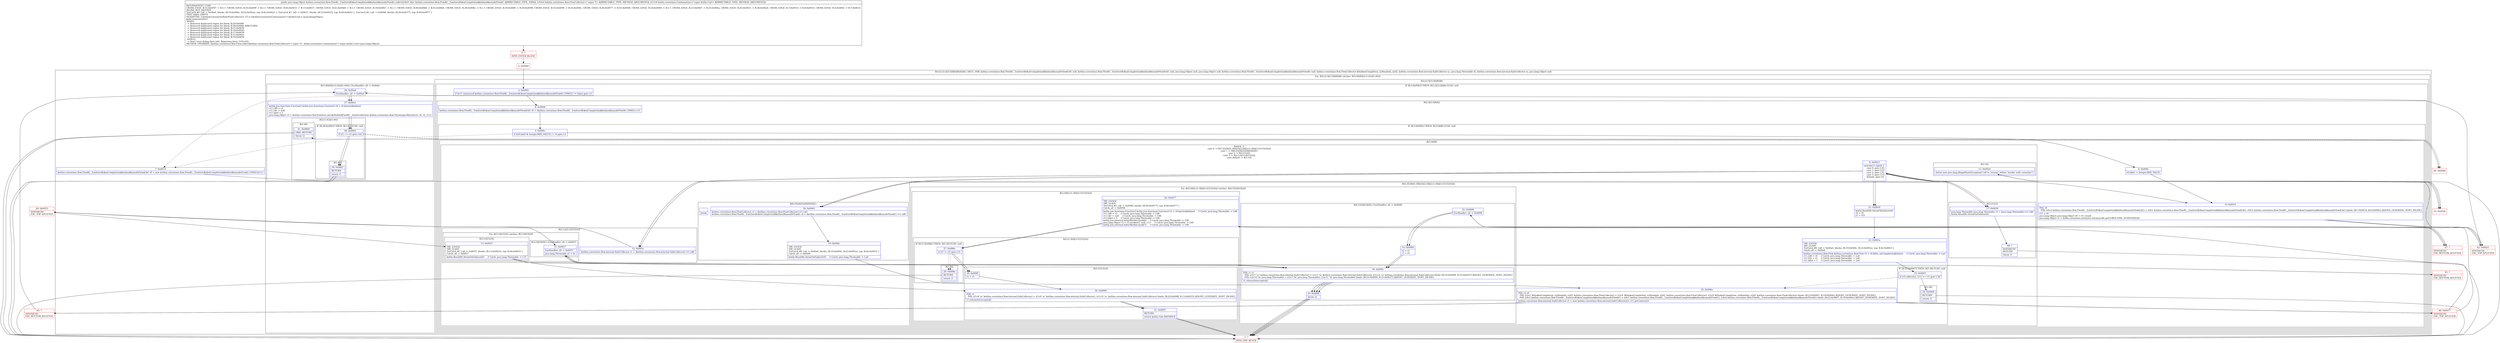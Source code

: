 digraph "CFG forkotlinx.coroutines.flow.FlowKt__EmittersKt$onCompletion$$inlined$unsafeFlow$1.collect(Lkotlinx\/coroutines\/flow\/FlowCollector;Lkotlin\/coroutines\/Continuation;)Ljava\/lang\/Object;" {
subgraph cluster_Region_1902185924 {
label = "R(3:(2:(2:3|(3:5|6|8))|8)|45|6) | DECL_VAR: kotlinx.coroutines.flow.FlowKt__EmittersKt$onCompletion$$inlined$unsafeFlow$1$1 null, kotlinx.coroutines.flow.FlowKt__EmittersKt$onCompletion$$inlined$unsafeFlow$1$1 null, java.lang.Object null, java.lang.Object null, kotlinx.coroutines.flow.FlowKt__EmittersKt$onCompletion$$inlined$unsafeFlow$1 null, kotlinx.coroutines.flow.FlowCollector $this$onCompletion_u24lambda_u2d2, kotlinx.coroutines.flow.internal.SafeCollector sc, java.lang.Throwable th, kotlinx.coroutines.flow.internal.SafeCollector sc, java.lang.Object null\l";
node [shape=record,color=blue];
subgraph cluster_TryCatchRegion_689246460 {
label = "Try: R(2:(2:3|(3:5|6|8))|8) catches: R(3:39|40|(2:(1:42)|(1:44)))";
node [shape=record,color=blue];
subgraph cluster_Region_1738545146 {
label = "R(2:(2:3|(3:5|6|8))|8)";
node [shape=record,color=blue];
subgraph cluster_IfRegion_1695531507 {
label = "IF [B:3:0x0002] THEN: R(2:3|(3:5|6|8)) ELSE: null";
node [shape=record,color=blue];
Node_3 [shape=record,label="{3\:\ 0x0002|if ((r11 instanceof kotlinx.coroutines.flow.FlowKt__EmittersKt$onCompletion$$inlined$unsafeFlow$1.C09021) != false) goto L3\l}"];
subgraph cluster_Region_298407519 {
label = "R(2:3|(3:5|6|8))";
node [shape=record,color=blue];
Node_4 [shape=record,label="{4\:\ 0x0004|kotlinx.coroutines.flow.FlowKt__EmittersKt$onCompletion$$inlined$unsafeFlow$1$1 r0 = (kotlinx.coroutines.flow.FlowKt__EmittersKt$onCompletion$$inlined$unsafeFlow$1.C09021) r11\l}"];
subgraph cluster_IfRegion_358887037 {
label = "IF [B:5:0x000c] THEN: R(3:5|6|8) ELSE: null";
node [shape=record,color=blue];
Node_5 [shape=record,label="{5\:\ 0x000c|if ((r0.label & Integer.MIN_VALUE) != 0) goto L5\l}"];
subgraph cluster_Region_1628258223 {
label = "R(3:5|6|8)";
node [shape=record,color=blue];
Node_6 [shape=record,label="{6\:\ 0x000e|r0.label \-= Integer.MIN_VALUE\l}"];
Node_8 [shape=record,label="{8\:\ 0x0019|PHI: r0 \l  PHI: (r0v2 kotlinx.coroutines.flow.FlowKt__EmittersKt$onCompletion$$inlined$unsafeFlow$1$1) = (r0v1 kotlinx.coroutines.flow.FlowKt__EmittersKt$onCompletion$$inlined$unsafeFlow$1$1), (r0v5 kotlinx.coroutines.flow.FlowKt__EmittersKt$onCompletion$$inlined$unsafeFlow$1$1) binds: [B:7:0x0014, B:6:0x000e] A[DONT_GENERATE, DONT_INLINE]\l|r11 = r0\ljava.lang.Object java.lang.Object r0 = r11.result\ljava.lang.Object r1 = kotlin.coroutines.intrinsics.IntrinsicsKt.getCOROUTINE_SUSPENDED()\l}"];
subgraph cluster_SwitchRegion_320114768 {
label = "Switch: 5
 case 0 -> R(5:35|36|(1:38)|25|(2:28|(2:(1:30)|(3:31|15|16))))
 case 1 -> R(6:23|24|25|28|(0)(0)|1)
 case 2 -> R(2:21|22)
 case 3 -> R(2:12|(3:14|15|16))
 case default -> R(1:10)";
node [shape=record,color=blue];
Node_9 [shape=record,label="{9\:\ 0x0023|switch(r11.label) \{\l    case 0: goto L35;\l    case 1: goto L23;\l    case 2: goto L21;\l    case 3: goto L12;\l    default: goto L9;\l\}\l}"];
subgraph cluster_Region_1784848603 {
label = "R(5:35|36|(1:38)|25|(2:28|(2:(1:30)|(3:31|15|16))))";
node [shape=record,color=blue];
Node_21 [shape=record,label="{21\:\ 0x0050|kotlin.ResultKt.throwOnFailure(r0)\lr4 = r9\lr2 = r10\l}"];
Node_22 [shape=record,label="{22\:\ 0x005a|TRY_ENTER\lTRY_LEAVE\lTryCatch #0 \{all \-\> 0x00a0, blocks: (B:19:0x004c, B:22:0x005a), top: B:42:0x0023 \}\lCatch: all \-\> 0x00a0\l|kotlinx.coroutines.flow.Flow kotlinx.coroutines.flow.Flow r5 = r4.$this_onCompletion$inlined     \/\/ Catch: java.lang.Throwable \-\> La0\lr11.L$0 = r4     \/\/ Catch: java.lang.Throwable \-\> La0\lr11.L$1 = r2     \/\/ Catch: java.lang.Throwable \-\> La0\lr11.label = 1     \/\/ Catch: java.lang.Throwable \-\> La0\l}"];
subgraph cluster_IfRegion_834824294 {
label = "IF [B:23:0x0067] THEN: R(1:38) ELSE: null";
node [shape=record,color=blue];
Node_23 [shape=record,label="{23\:\ 0x0067|if (r5.collect(r2, r11) == r1) goto L38\l}"];
subgraph cluster_Region_1419067088 {
label = "R(1:38)";
node [shape=record,color=blue];
Node_24 [shape=record,label="{24\:\ 0x0069|RETURN\l|return r1\l}"];
}
}
Node_25 [shape=record,label="{25\:\ 0x006a|PHI: r2 r4 \l  PHI: (r2v5 '$this$onCompletion_u24lambda_u2d2' kotlinx.coroutines.flow.FlowCollector) = (r2v4 '$this$onCompletion_u24lambda_u2d2' kotlinx.coroutines.flow.FlowCollector), (r2v9 '$this$onCompletion_u24lambda_u2d2' kotlinx.coroutines.flow.FlowCollector) binds: [B:23:0x0067, B:19:0x004c] A[DONT_GENERATE, DONT_INLINE]\l  PHI: (r4v2 kotlinx.coroutines.flow.FlowKt__EmittersKt$onCompletion$$inlined$unsafeFlow$1) = (r4v1 kotlinx.coroutines.flow.FlowKt__EmittersKt$onCompletion$$inlined$unsafeFlow$1), (r4v4 kotlinx.coroutines.flow.FlowKt__EmittersKt$onCompletion$$inlined$unsafeFlow$1) binds: [B:23:0x0067, B:19:0x004c] A[DONT_GENERATE, DONT_INLINE]\l|kotlinx.coroutines.flow.internal.SafeCollector r5 = new kotlinx.coroutines.flow.internal.SafeCollector(r2, r11.getContext())\l}"];
subgraph cluster_TryCatchRegion_351751901 {
label = "Try: R(2:28|(2:(1:30)|(3:31|15|16))) catches: R(4:33|34|19|20)";
node [shape=record,color=blue];
subgraph cluster_Region_960158134 {
label = "R(2:28|(2:(1:30)|(3:31|15|16)))";
node [shape=record,color=blue];
Node_26 [shape=record,label="{26\:\ 0x0077|TRY_ENTER\lTRY_LEAVE\lTryCatch #2 \{all \-\> 0x0098, blocks: (B:26:0x0077), top: B:46:0x0077 \}\lCatch: all \-\> 0x0098\l|kotlin.jvm.functions.Function3 kotlin.jvm.functions.Function3 r5 = r4.$action$inlined     \/\/ Catch: java.lang.Throwable \-\> L98\lr11.L$0 = r5     \/\/ Catch: java.lang.Throwable \-\> L98\lr11.L$1 = null     \/\/ Catch: java.lang.Throwable \-\> L98\lr11.label = 3     \/\/ Catch: java.lang.Throwable \-\> L98\lkotlin.jvm.internal.InlineMarker.mark(6)     \/\/ Catch: java.lang.Throwable \-\> L98\ljava.lang.Object r3 = r5.invoke(r5, null, r11)     \/\/ Catch: java.lang.Throwable \-\> L98\lkotlin.jvm.internal.InlineMarker.mark(7)     \/\/ Catch: java.lang.Throwable \-\> L98\l}"];
subgraph cluster_Region_1938789502 {
label = "R(2:(1:30)|(3:31|15|16))";
node [shape=record,color=blue];
subgraph cluster_IfRegion_821692912 {
label = "IF [B:27:0x008c] THEN: R(1:30) ELSE: null";
node [shape=record,color=blue];
Node_27 [shape=record,label="{27\:\ 0x008c|if (r3 != r1) goto L31\l}"];
subgraph cluster_Region_1288750577 {
label = "R(1:30)";
node [shape=record,color=blue];
Node_28 [shape=record,label="{28\:\ 0x008e|RETURN\l|return r1\l}"];
}
}
subgraph cluster_Region_1739936522 {
label = "R(3:31|15|16)";
node [shape=record,color=blue];
Node_29 [shape=record,label="{29\:\ 0x008f|r1 = r5\l}"];
Node_30 [shape=record,label="{30\:\ 0x0090|PHI: r1 \l  PHI: (r1v8 'sc' kotlinx.coroutines.flow.internal.SafeCollector) = (r1v4 'sc' kotlinx.coroutines.flow.internal.SafeCollector), (r1v10 'sc' kotlinx.coroutines.flow.internal.SafeCollector) binds: [B:29:0x008f, B:13:0x0033] A[DONT_GENERATE, DONT_INLINE]\l|r1.releaseIntercepted()\l}"];
Node_31 [shape=record,label="{31\:\ 0x0097|RETURN\l|return kotlin.Unit.INSTANCE\l}"];
}
}
}
subgraph cluster_Region_264489924 {
label = "R(4:33|34|19|20) | ExcHandler: all \-\> 0x0098\l";
node [shape=record,color=blue];
Node_32 [shape=record,label="{32\:\ 0x0098|ExcHandler: all \-\> 0x0098\l}"];
Node_33 [shape=record,label="{33\:\ 0x0099|r2 = r1\lr1 = r5\l}"];
Node_34 [shape=record,label="{34\:\ 0x009c|PHI: r1 r2 \l  PHI: (r1v7 'sc' kotlinx.coroutines.flow.internal.SafeCollector) = (r1v3 'sc' kotlinx.coroutines.flow.internal.SafeCollector), (r1v10 'sc' kotlinx.coroutines.flow.internal.SafeCollector) binds: [B:33:0x0099, B:15:0x0037] A[DONT_GENERATE, DONT_INLINE]\l  PHI: (r2v10 'th' java.lang.Throwable) = (r2v7 'th' java.lang.Throwable), (r2v11 'th' java.lang.Throwable) binds: [B:33:0x0099, B:15:0x0037] A[DONT_GENERATE, DONT_INLINE]\l|r1.releaseIntercepted()\l}"];
Node_35 [shape=record,label="{35\:\ 0x009f|throw r2\l}"];
}
}
}
subgraph cluster_Region_245061841 {
label = "R(6:23|24|25|28|(0)(0)|1)";
node [shape=record,color=blue];
Node_18 [shape=record,label="{18\:\ 0x0043|kotlinx.coroutines.flow.FlowCollector r2 = (kotlinx.coroutines.flow.FlowCollector) r11.L$1\lkotlinx.coroutines.flow.FlowKt__EmittersKt$onCompletion$$inlined$unsafeFlow$1 r4 = (kotlinx.coroutines.flow.FlowKt__EmittersKt$onCompletion$$inlined$unsafeFlow$1) r11.L$0\l}"];
Node_19 [shape=record,label="{19\:\ 0x004c|TRY_ENTER\lTRY_LEAVE\lTryCatch #0 \{all \-\> 0x00a0, blocks: (B:19:0x004c, B:22:0x005a), top: B:42:0x0023 \}\lCatch: all \-\> 0x00a0\l|kotlin.ResultKt.throwOnFailure(r0)     \/\/ Catch: java.lang.Throwable \-\> La0\l}"];
Node_25 [shape=record,label="{25\:\ 0x006a|PHI: r2 r4 \l  PHI: (r2v5 '$this$onCompletion_u24lambda_u2d2' kotlinx.coroutines.flow.FlowCollector) = (r2v4 '$this$onCompletion_u24lambda_u2d2' kotlinx.coroutines.flow.FlowCollector), (r2v9 '$this$onCompletion_u24lambda_u2d2' kotlinx.coroutines.flow.FlowCollector) binds: [B:23:0x0067, B:19:0x004c] A[DONT_GENERATE, DONT_INLINE]\l  PHI: (r4v2 kotlinx.coroutines.flow.FlowKt__EmittersKt$onCompletion$$inlined$unsafeFlow$1) = (r4v1 kotlinx.coroutines.flow.FlowKt__EmittersKt$onCompletion$$inlined$unsafeFlow$1), (r4v4 kotlinx.coroutines.flow.FlowKt__EmittersKt$onCompletion$$inlined$unsafeFlow$1) binds: [B:23:0x0067, B:19:0x004c] A[DONT_GENERATE, DONT_INLINE]\l|kotlinx.coroutines.flow.internal.SafeCollector r5 = new kotlinx.coroutines.flow.internal.SafeCollector(r2, r11.getContext())\l}"];
Node_26 [shape=record,label="{26\:\ 0x0077|TRY_ENTER\lTRY_LEAVE\lTryCatch #2 \{all \-\> 0x0098, blocks: (B:26:0x0077), top: B:46:0x0077 \}\lCatch: all \-\> 0x0098\l|kotlin.jvm.functions.Function3 kotlin.jvm.functions.Function3 r5 = r4.$action$inlined     \/\/ Catch: java.lang.Throwable \-\> L98\lr11.L$0 = r5     \/\/ Catch: java.lang.Throwable \-\> L98\lr11.L$1 = null     \/\/ Catch: java.lang.Throwable \-\> L98\lr11.label = 3     \/\/ Catch: java.lang.Throwable \-\> L98\lkotlin.jvm.internal.InlineMarker.mark(6)     \/\/ Catch: java.lang.Throwable \-\> L98\ljava.lang.Object r3 = r5.invoke(r5, null, r11)     \/\/ Catch: java.lang.Throwable \-\> L98\lkotlin.jvm.internal.InlineMarker.mark(7)     \/\/ Catch: java.lang.Throwable \-\> L98\l}"];
subgraph cluster_IfRegion_818617010 {
label = "IF [B:27:0x008c] THEN: R(0) ELSE: R(0)";
node [shape=record,color=blue];
Node_27 [shape=record,label="{27\:\ 0x008c|if (r3 != r1) goto L31\l}"];
subgraph cluster_Region_1754579877 {
label = "R(0)";
node [shape=record,color=blue];
}
subgraph cluster_Region_1555504908 {
label = "R(0)";
node [shape=record,color=blue];
}
}
Node_InsnContainer_1922577377 [shape=record,label="{|break\l}"];
}
subgraph cluster_Region_1895843233 {
label = "R(2:21|22)";
node [shape=record,color=blue];
Node_17 [shape=record,label="{17\:\ 0x0039|java.lang.Throwable java.lang.Throwable r1 = (java.lang.Throwable) r11.L$0\lkotlin.ResultKt.throwOnFailure(r0)\l}"];
Node_48 [shape=record,label="{48\:\ ?|SYNTHETIC\lRETURN\l|throw r1\l}"];
}
subgraph cluster_Region_1403224767 {
label = "R(2:12|(3:14|15|16))";
node [shape=record,color=blue];
Node_12 [shape=record,label="{12\:\ 0x002e|kotlinx.coroutines.flow.internal.SafeCollector r1 = (kotlinx.coroutines.flow.internal.SafeCollector) r11.L$0\l}"];
subgraph cluster_TryCatchRegion_2109433256 {
label = "Try: R(3:14|15|16) catches: R(3:18|19|20)";
node [shape=record,color=blue];
subgraph cluster_Region_468513128 {
label = "R(3:14|15|16)";
node [shape=record,color=blue];
Node_13 [shape=record,label="{13\:\ 0x0033|TRY_ENTER\lTRY_LEAVE\lTryCatch #1 \{all \-\> 0x0037, blocks: (B:13:0x0033), top: B:44:0x0033 \}\lCatch: all \-\> 0x0037\l|kotlin.ResultKt.throwOnFailure(r0)     \/\/ Catch: java.lang.Throwable \-\> L37\l}"];
Node_30 [shape=record,label="{30\:\ 0x0090|PHI: r1 \l  PHI: (r1v8 'sc' kotlinx.coroutines.flow.internal.SafeCollector) = (r1v4 'sc' kotlinx.coroutines.flow.internal.SafeCollector), (r1v10 'sc' kotlinx.coroutines.flow.internal.SafeCollector) binds: [B:29:0x008f, B:13:0x0033] A[DONT_GENERATE, DONT_INLINE]\l|r1.releaseIntercepted()\l}"];
Node_31 [shape=record,label="{31\:\ 0x0097|RETURN\l|return kotlin.Unit.INSTANCE\l}"];
}
subgraph cluster_Region_1828452368 {
label = "R(3:18|19|20) | ExcHandler: all \-\> 0x0037\l";
node [shape=record,color=blue];
Node_15 [shape=record,label="{15\:\ 0x0037|ExcHandler: all \-\> 0x0037\l|java.lang.Throwable r2 = th\l}"];
Node_34 [shape=record,label="{34\:\ 0x009c|PHI: r1 r2 \l  PHI: (r1v7 'sc' kotlinx.coroutines.flow.internal.SafeCollector) = (r1v3 'sc' kotlinx.coroutines.flow.internal.SafeCollector), (r1v10 'sc' kotlinx.coroutines.flow.internal.SafeCollector) binds: [B:33:0x0099, B:15:0x0037] A[DONT_GENERATE, DONT_INLINE]\l  PHI: (r2v10 'th' java.lang.Throwable) = (r2v7 'th' java.lang.Throwable), (r2v11 'th' java.lang.Throwable) binds: [B:33:0x0099, B:15:0x0037] A[DONT_GENERATE, DONT_INLINE]\l|r1.releaseIntercepted()\l}"];
Node_35 [shape=record,label="{35\:\ 0x009f|throw r2\l}"];
}
}
}
subgraph cluster_Region_872159313 {
label = "R(1:10)";
node [shape=record,color=blue];
Node_11 [shape=record,label="{11\:\ 0x002d|throw new java.lang.IllegalStateException(\"call to 'resume' before 'invoke' with coroutine\")\l}"];
}
}
}
}
}
}
subgraph cluster_SwitchRegion_1018889748 {
label = "Switch: 0";
node [shape=record,color=blue];
Node_9 [shape=record,label="{9\:\ 0x0023|switch(r11.label) \{\l    case 0: goto L35;\l    case 1: goto L23;\l    case 2: goto L21;\l    case 3: goto L12;\l    default: goto L9;\l\}\l}"];
}
}
subgraph cluster_Region_1748143234 {
label = "R(3:39|40|(2:(1:42)|(1:44))) | ExcHandler: all \-\> 0x00a0\l";
node [shape=record,color=blue];
Node_36 [shape=record,label="{36\:\ 0x00a0|ExcHandler: all \-\> 0x00a0\l}"];
Node_37 [shape=record,label="{37\:\ 0x00a1|kotlin.jvm.functions.Function3 kotlin.jvm.functions.Function3 r6 = r4.$action$inlined\lr11.L$0 = r2\lr11.L$1 = null\lr11.label = 2\ljava.lang.Object r3 = kotlinx.coroutines.flow.Emitters.invokeSafely$FlowKt__EmittersKt(new kotlinx.coroutines.flow.ThrowingCollector(r2), r6, r2, r11)\l}"];
subgraph cluster_Region_1465331293 {
label = "R(2:(1:42)|(1:44))";
node [shape=record,color=blue];
subgraph cluster_IfRegion_1305854405 {
label = "IF [B:38:0x00b5] THEN: R(1:42) ELSE: null";
node [shape=record,color=blue];
Node_38 [shape=record,label="{38\:\ 0x00b5|if (r3 == r1) goto L42\l}"];
subgraph cluster_Region_763425798 {
label = "R(1:42)";
node [shape=record,color=blue];
Node_39 [shape=record,label="{39\:\ 0x00b7|RETURN\l|return r1\l}"];
}
}
subgraph cluster_Region_1684211821 {
label = "R(1:44)";
node [shape=record,color=blue];
Node_41 [shape=record,label="{41\:\ 0x00b9|ORIG_RETURN\l|throw r2\l}"];
}
}
}
}
Node_7 [shape=record,label="{7\:\ 0x0014|kotlinx.coroutines.flow.FlowKt__EmittersKt$onCompletion$$inlined$unsafeFlow$1$1 r0 = new kotlinx.coroutines.flow.FlowKt__EmittersKt$onCompletion$$inlined$unsafeFlow$1.C09021(r11)\l}"];
Node_8 [shape=record,label="{8\:\ 0x0019|PHI: r0 \l  PHI: (r0v2 kotlinx.coroutines.flow.FlowKt__EmittersKt$onCompletion$$inlined$unsafeFlow$1$1) = (r0v1 kotlinx.coroutines.flow.FlowKt__EmittersKt$onCompletion$$inlined$unsafeFlow$1$1), (r0v5 kotlinx.coroutines.flow.FlowKt__EmittersKt$onCompletion$$inlined$unsafeFlow$1$1) binds: [B:7:0x0014, B:6:0x000e] A[DONT_GENERATE, DONT_INLINE]\l|r11 = r0\ljava.lang.Object java.lang.Object r0 = r11.result\ljava.lang.Object r1 = kotlin.coroutines.intrinsics.IntrinsicsKt.getCOROUTINE_SUSPENDED()\l}"];
}
subgraph cluster_Region_1828452368 {
label = "R(3:18|19|20) | ExcHandler: all \-\> 0x0037\l";
node [shape=record,color=blue];
Node_15 [shape=record,label="{15\:\ 0x0037|ExcHandler: all \-\> 0x0037\l|java.lang.Throwable r2 = th\l}"];
Node_34 [shape=record,label="{34\:\ 0x009c|PHI: r1 r2 \l  PHI: (r1v7 'sc' kotlinx.coroutines.flow.internal.SafeCollector) = (r1v3 'sc' kotlinx.coroutines.flow.internal.SafeCollector), (r1v10 'sc' kotlinx.coroutines.flow.internal.SafeCollector) binds: [B:33:0x0099, B:15:0x0037] A[DONT_GENERATE, DONT_INLINE]\l  PHI: (r2v10 'th' java.lang.Throwable) = (r2v7 'th' java.lang.Throwable), (r2v11 'th' java.lang.Throwable) binds: [B:33:0x0099, B:15:0x0037] A[DONT_GENERATE, DONT_INLINE]\l|r1.releaseIntercepted()\l}"];
Node_35 [shape=record,label="{35\:\ 0x009f|throw r2\l}"];
}
subgraph cluster_Region_1748143234 {
label = "R(3:39|40|(2:(1:42)|(1:44))) | ExcHandler: all \-\> 0x00a0\l";
node [shape=record,color=blue];
Node_36 [shape=record,label="{36\:\ 0x00a0|ExcHandler: all \-\> 0x00a0\l}"];
Node_37 [shape=record,label="{37\:\ 0x00a1|kotlin.jvm.functions.Function3 kotlin.jvm.functions.Function3 r6 = r4.$action$inlined\lr11.L$0 = r2\lr11.L$1 = null\lr11.label = 2\ljava.lang.Object r3 = kotlinx.coroutines.flow.Emitters.invokeSafely$FlowKt__EmittersKt(new kotlinx.coroutines.flow.ThrowingCollector(r2), r6, r2, r11)\l}"];
subgraph cluster_Region_1465331293 {
label = "R(2:(1:42)|(1:44))";
node [shape=record,color=blue];
subgraph cluster_IfRegion_1305854405 {
label = "IF [B:38:0x00b5] THEN: R(1:42) ELSE: null";
node [shape=record,color=blue];
Node_38 [shape=record,label="{38\:\ 0x00b5|if (r3 == r1) goto L42\l}"];
subgraph cluster_Region_763425798 {
label = "R(1:42)";
node [shape=record,color=blue];
Node_39 [shape=record,label="{39\:\ 0x00b7|RETURN\l|return r1\l}"];
}
}
subgraph cluster_Region_1684211821 {
label = "R(1:44)";
node [shape=record,color=blue];
Node_41 [shape=record,label="{41\:\ 0x00b9|ORIG_RETURN\l|throw r2\l}"];
}
}
}
subgraph cluster_Region_264489924 {
label = "R(4:33|34|19|20) | ExcHandler: all \-\> 0x0098\l";
node [shape=record,color=blue];
Node_32 [shape=record,label="{32\:\ 0x0098|ExcHandler: all \-\> 0x0098\l}"];
Node_33 [shape=record,label="{33\:\ 0x0099|r2 = r1\lr1 = r5\l}"];
Node_34 [shape=record,label="{34\:\ 0x009c|PHI: r1 r2 \l  PHI: (r1v7 'sc' kotlinx.coroutines.flow.internal.SafeCollector) = (r1v3 'sc' kotlinx.coroutines.flow.internal.SafeCollector), (r1v10 'sc' kotlinx.coroutines.flow.internal.SafeCollector) binds: [B:33:0x0099, B:15:0x0037] A[DONT_GENERATE, DONT_INLINE]\l  PHI: (r2v10 'th' java.lang.Throwable) = (r2v7 'th' java.lang.Throwable), (r2v11 'th' java.lang.Throwable) binds: [B:33:0x0099, B:15:0x0037] A[DONT_GENERATE, DONT_INLINE]\l|r1.releaseIntercepted()\l}"];
Node_35 [shape=record,label="{35\:\ 0x009f|throw r2\l}"];
}
Node_0 [shape=record,color=red,label="{0\:\ ?|MTH_ENTER_BLOCK\l}"];
Node_2 [shape=record,color=red,label="{2\:\ 0x0000}"];
Node_42 [shape=record,color=red,label="{42\:\ 0x0023|SYNTHETIC\lEXC_TOP_SPLITTER\l}"];
Node_10 [shape=record,color=red,label="{10\:\ 0x0026}"];
Node_1 [shape=record,color=red,label="{1\:\ ?|MTH_EXIT_BLOCK\l}"];
Node_44 [shape=record,color=red,label="{44\:\ 0x0033|SYNTHETIC\lEXC_TOP_SPLITTER\l}"];
Node_45 [shape=record,color=red,label="{45\:\ ?|SYNTHETIC\lEXC_BOTTOM_SPLITTER\l}"];
Node_43 [shape=record,color=red,label="{43\:\ ?|SYNTHETIC\lEXC_BOTTOM_SPLITTER\l}"];
Node_46 [shape=record,color=red,label="{46\:\ 0x0077|SYNTHETIC\lEXC_TOP_SPLITTER\l}"];
Node_47 [shape=record,color=red,label="{47\:\ ?|SYNTHETIC\lEXC_BOTTOM_SPLITTER\l}"];
Node_40 [shape=record,color=red,label="{40\:\ 0x00b8}"];
MethodNode[shape=record,label="{public java.lang.Object kotlinx.coroutines.flow.FlowKt__EmittersKt$onCompletion$$inlined$unsafeFlow$1.collect((r9v0 'this' kotlinx.coroutines.flow.FlowKt__EmittersKt$onCompletion$$inlined$unsafeFlow$1 A[IMMUTABLE_TYPE, THIS]), (r10v0 kotlinx.coroutines.flow.FlowCollector\<? super T\> A[IMMUTABLE_TYPE, METHOD_ARGUMENT]), (r11v0 kotlin.coroutines.Continuation\<? super kotlin.Unit\> A[IMMUTABLE_TYPE, METHOD_ARGUMENT]))  | INCONSISTENT_CODE\lCROSS_EDGE: B:31:0x0097 \-\> B:1:?, CROSS_EDGE: B:35:0x009f \-\> B:1:?, CROSS_EDGE: B:44:0x0033 \-\> B:15:0x0037, CROSS_EDGE: B:41:0x00b9 \-\> B:1:?, CROSS_EDGE: B:39:0x00b7 \-\> B:1:?, CROSS_EDGE: B:40:0x00b8 \-\> B:41:0x00b9, CROSS_EDGE: B:28:0x008e \-\> B:1:?, CROSS_EDGE: B:29:0x008f \-\> B:30:0x0090, CROSS_EDGE: B:33:0x0099 \-\> B:34:0x009c, CROSS_EDGE: B:46:0x0077 \-\> B:32:0x0098, CROSS_EDGE: B:24:0x0069 \-\> B:1:?, CROSS_EDGE: B:23:0x0067 \-\> B:25:0x006a, CROSS_EDGE: B:42:0x0023 \-\> B:36:0x00a0, CROSS_EDGE: B:7:0x0014 \-\> B:8:0x0019, CROSS_EDGE: B:3:0x0002 \-\> B:7:0x0014\lINLINE_NOT_NEEDED\lTryCatch #0 \{all \-\> 0x00a0, blocks: (B:19:0x004c, B:22:0x005a), top: B:42:0x0023 \}, TryCatch #1 \{all \-\> 0x0037, blocks: (B:13:0x0033), top: B:44:0x0033 \}, TryCatch #2 \{all \-\> 0x0098, blocks: (B:26:0x0077), top: B:46:0x0077 \}\lTYPE_VARS: EMPTY\lSIGNATURE: (Lkotlinx\/coroutines\/flow\/FlowCollector\<\-TT;\>;Lkotlin\/coroutines\/Continuation\<\-Lkotlin\/Unit;\>;)Ljava\/lang\/Object;\lJadxCommentsAttr\{\l WARN: \l \-\> Removed duplicated region for block: B:29:0x008f \l \-\> Removed duplicated region for block: B:28:0x008e A[RETURN]\l \-\> Removed duplicated region for block: B:21:0x0050 \l \-\> Removed duplicated region for block: B:18:0x0043 \l \-\> Removed duplicated region for block: B:17:0x0039 \l \-\> Removed duplicated region for block: B:12:0x002e \l \-\> Removed duplicated region for block: B:10:0x0026 \l DEBUG: \l \-\> Don't trust debug lines info. Repeating lines: [105=6]\}\lMETHOD_OVERRIDE: [kotlinx.coroutines.flow.Flow.collect(kotlinx.coroutines.flow.FlowCollector\<? super T\>, kotlin.coroutines.Continuation\<? super kotlin.Unit\>):java.lang.Object]\l}"];
MethodNode -> Node_0;Node_3 -> Node_4;
Node_3 -> Node_7[style=dashed];
Node_4 -> Node_5;
Node_5 -> Node_6;
Node_5 -> Node_7[style=dashed];
Node_6 -> Node_8;
Node_8 -> Node_42;
Node_9 -> Node_10;
Node_9 -> Node_12;
Node_9 -> Node_17;
Node_9 -> Node_18;
Node_9 -> Node_21;
Node_21 -> Node_22;
Node_22 -> Node_23;
Node_23 -> Node_24;
Node_23 -> Node_25[style=dashed];
Node_24 -> Node_1;
Node_25 -> Node_43;
Node_25 -> Node_46;
Node_26 -> Node_27;
Node_26 -> Node_47;
Node_27 -> Node_28[style=dashed];
Node_27 -> Node_29;
Node_28 -> Node_1;
Node_29 -> Node_30;
Node_30 -> Node_31;
Node_31 -> Node_1;
Node_32 -> Node_33;
Node_33 -> Node_34;
Node_34 -> Node_35;
Node_35 -> Node_1;
Node_18 -> Node_19;
Node_19 -> Node_25;
Node_25 -> Node_43;
Node_25 -> Node_46;
Node_26 -> Node_27;
Node_26 -> Node_47;
Node_27 -> Node_28[style=dashed];
Node_27 -> Node_29;
Node_17 -> Node_48;
Node_48 -> Node_1;
Node_12 -> Node_44;
Node_13 -> Node_30;
Node_13 -> Node_45;
Node_30 -> Node_31;
Node_31 -> Node_1;
Node_15 -> Node_34;
Node_34 -> Node_35;
Node_35 -> Node_1;
Node_11 -> Node_1;
Node_9 -> Node_10;
Node_9 -> Node_12;
Node_9 -> Node_17;
Node_9 -> Node_18;
Node_9 -> Node_21;
Node_36 -> Node_37;
Node_37 -> Node_38;
Node_38 -> Node_39;
Node_38 -> Node_40[style=dashed];
Node_39 -> Node_1;
Node_41 -> Node_1;
Node_7 -> Node_8;
Node_8 -> Node_42;
Node_15 -> Node_34;
Node_34 -> Node_35;
Node_35 -> Node_1;
Node_36 -> Node_37;
Node_37 -> Node_38;
Node_38 -> Node_39;
Node_38 -> Node_40[style=dashed];
Node_39 -> Node_1;
Node_41 -> Node_1;
Node_32 -> Node_33;
Node_33 -> Node_34;
Node_34 -> Node_35;
Node_35 -> Node_1;
Node_0 -> Node_2;
Node_2 -> Node_3;
Node_42 -> Node_9;
Node_42 -> Node_36;
Node_10 -> Node_11;
Node_44 -> Node_13;
Node_44 -> Node_15;
Node_45 -> Node_15;
Node_43 -> Node_36;
Node_46 -> Node_26;
Node_46 -> Node_32;
Node_47 -> Node_32;
Node_40 -> Node_41;
}

